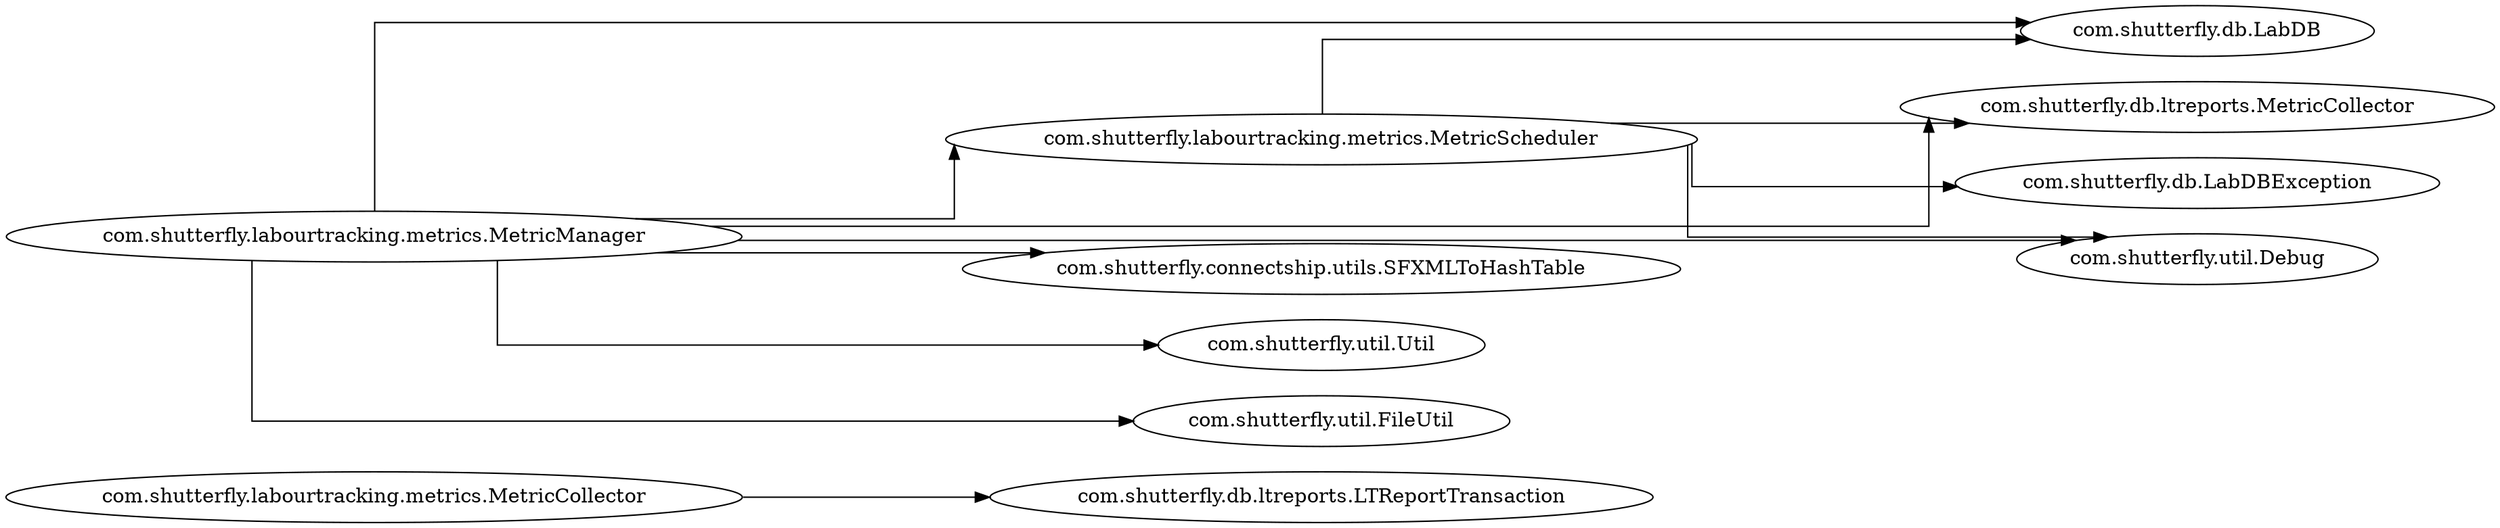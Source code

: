 digraph dependencyGraph {
 concentrate=true;
 rankdir="LR"; 
ranksep="2.0";
"com.shutterfly.labourtracking.metrics.MetricCollector"; 
"com.shutterfly.labourtracking.metrics.MetricCollector"->"com.shutterfly.db.ltreports.LTReportTransaction";
"com.shutterfly.labourtracking.metrics.MetricManager"; 
"com.shutterfly.labourtracking.metrics.MetricManager"->"com.shutterfly.db.LabDB";
"com.shutterfly.labourtracking.metrics.MetricManager"->"com.shutterfly.connectship.utils.SFXMLToHashTable";
"com.shutterfly.labourtracking.metrics.MetricManager"->"com.shutterfly.db.ltreports.MetricCollector";
"com.shutterfly.labourtracking.metrics.MetricManager"->"com.shutterfly.labourtracking.metrics.MetricScheduler";
"com.shutterfly.labourtracking.metrics.MetricManager"->"com.shutterfly.util.Util";
"com.shutterfly.labourtracking.metrics.MetricManager"->"com.shutterfly.util.FileUtil";
"com.shutterfly.labourtracking.metrics.MetricManager"->"com.shutterfly.util.Debug";
"com.shutterfly.labourtracking.metrics.MetricScheduler"; 
"com.shutterfly.labourtracking.metrics.MetricScheduler"->"com.shutterfly.db.LabDB";
"com.shutterfly.labourtracking.metrics.MetricScheduler"->"com.shutterfly.db.LabDBException";
"com.shutterfly.labourtracking.metrics.MetricScheduler"->"com.shutterfly.db.ltreports.MetricCollector";
"com.shutterfly.labourtracking.metrics.MetricScheduler"->"com.shutterfly.util.Debug";
splines="ortho";
}